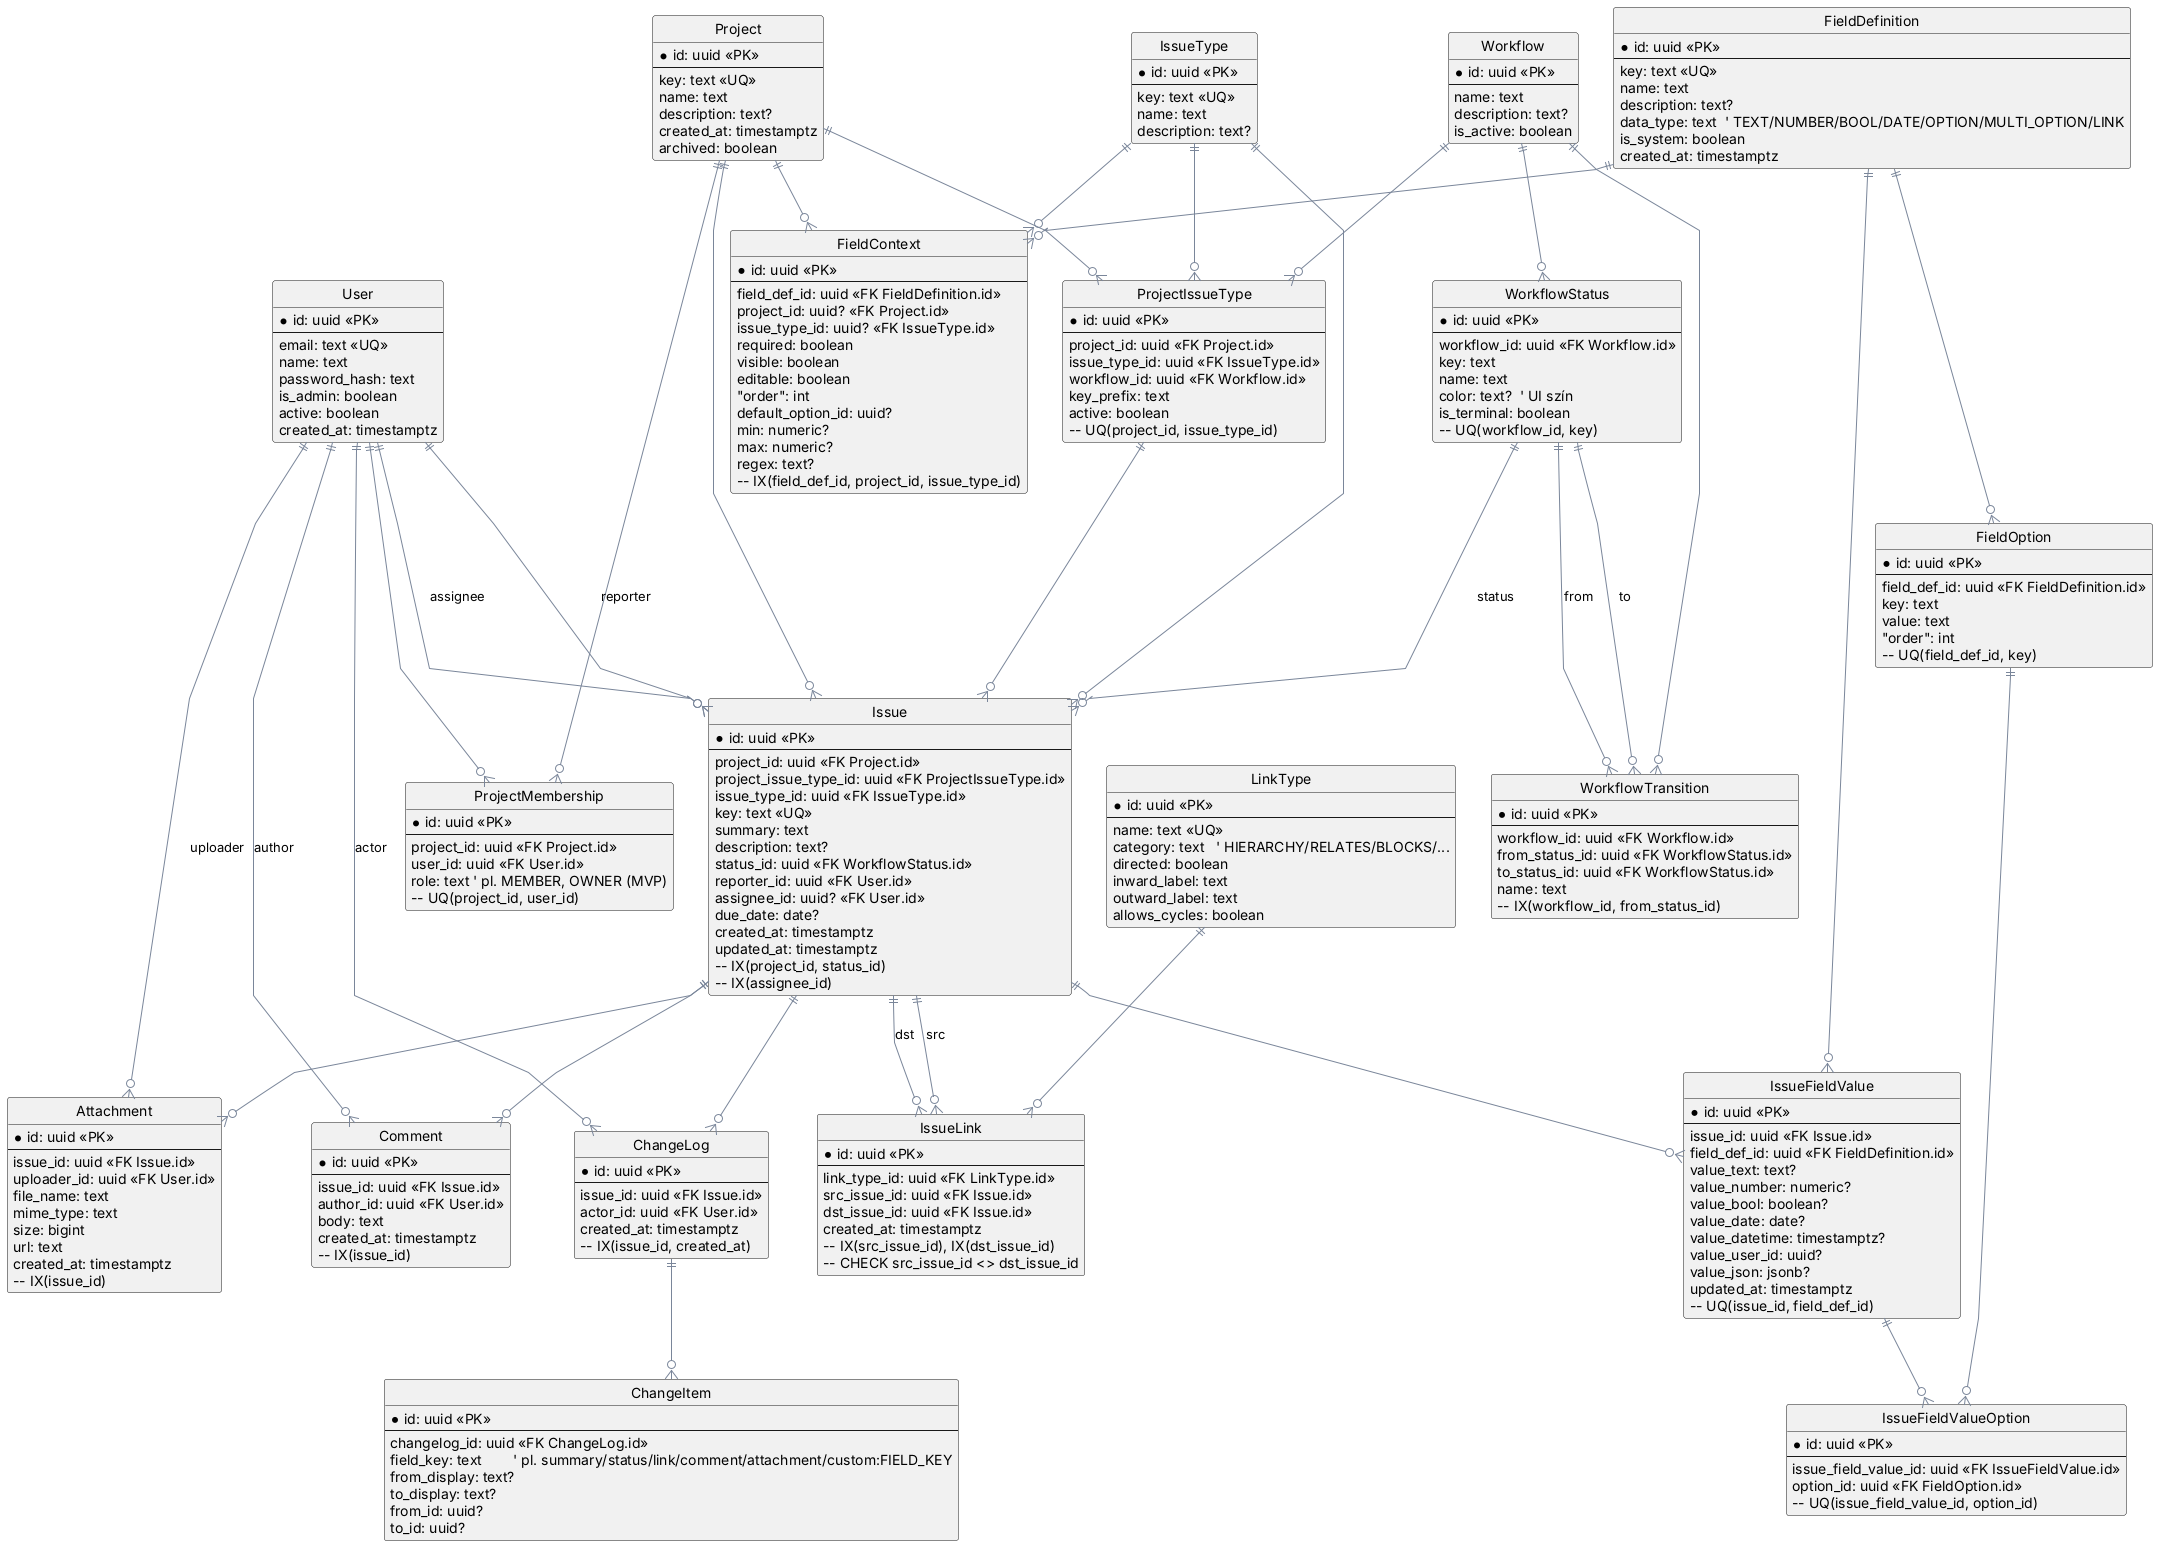 @startuml
' ===== Visual settings
hide circle
skinparam defaultFontName "Inter"
skinparam linetype polyline
skinparam RectangleBorderColor #7a869a
skinparam ArrowColor #7a869a

' ===== Tables

entity "User" as User {
  * id: uuid <<PK>>
  --
  email: text <<UQ>>
  name: text
  password_hash: text
  is_admin: boolean
  active: boolean
  created_at: timestamptz
}

entity Project {
  * id: uuid <<PK>>
  --
  key: text <<UQ>>
  name: text
  description: text?
  created_at: timestamptz
  archived: boolean
}

entity ProjectMembership {
  * id: uuid <<PK>>
  --
  project_id: uuid <<FK Project.id>>
  user_id: uuid <<FK User.id>>
  role: text ' pl. MEMBER, OWNER (MVP)
  -- UQ(project_id, user_id)
}

entity IssueType {
  * id: uuid <<PK>>
  --
  key: text <<UQ>>
  name: text
  description: text?
}

entity Workflow {
  * id: uuid <<PK>>
  --
  name: text
  description: text?
  is_active: boolean
}

entity WorkflowStatus {
  * id: uuid <<PK>>
  --
  workflow_id: uuid <<FK Workflow.id>>
  key: text
  name: text
  color: text?  ' UI szín
  is_terminal: boolean
  -- UQ(workflow_id, key)
}

entity WorkflowTransition {
  * id: uuid <<PK>>
  --
  workflow_id: uuid <<FK Workflow.id>>
  from_status_id: uuid <<FK WorkflowStatus.id>>
  to_status_id: uuid <<FK WorkflowStatus.id>>
  name: text
  -- IX(workflow_id, from_status_id)
}

entity ProjectIssueType {
  * id: uuid <<PK>>
  --
  project_id: uuid <<FK Project.id>>
  issue_type_id: uuid <<FK IssueType.id>>
  workflow_id: uuid <<FK Workflow.id>>
  key_prefix: text
  active: boolean
  -- UQ(project_id, issue_type_id)
}

entity Issue {
  * id: uuid <<PK>>
  --
  project_id: uuid <<FK Project.id>>
  project_issue_type_id: uuid <<FK ProjectIssueType.id>>
  issue_type_id: uuid <<FK IssueType.id>>
  key: text <<UQ>>
  summary: text
  description: text?
  status_id: uuid <<FK WorkflowStatus.id>>
  reporter_id: uuid <<FK User.id>>
  assignee_id: uuid? <<FK User.id>>
  due_date: date?
  created_at: timestamptz
  updated_at: timestamptz
  -- IX(project_id, status_id)
  -- IX(assignee_id)
}

entity LinkType {
  * id: uuid <<PK>>
  --
  name: text <<UQ>>
  category: text   ' HIERARCHY/RELATES/BLOCKS/...
  directed: boolean
  inward_label: text
  outward_label: text
  allows_cycles: boolean
}

entity IssueLink {
  * id: uuid <<PK>>
  --
  link_type_id: uuid <<FK LinkType.id>>
  src_issue_id: uuid <<FK Issue.id>>
  dst_issue_id: uuid <<FK Issue.id>>
  created_at: timestamptz
  -- IX(src_issue_id), IX(dst_issue_id)
  -- CHECK src_issue_id <> dst_issue_id
}

entity Comment {
  * id: uuid <<PK>>
  --
  issue_id: uuid <<FK Issue.id>>
  author_id: uuid <<FK User.id>>
  body: text
  created_at: timestamptz
  -- IX(issue_id)
}

entity Attachment {
  * id: uuid <<PK>>
  --
  issue_id: uuid <<FK Issue.id>>
  uploader_id: uuid <<FK User.id>>
  file_name: text
  mime_type: text
  size: bigint
  url: text
  created_at: timestamptz
  -- IX(issue_id)
}

entity ChangeLog {
  * id: uuid <<PK>>
  --
  issue_id: uuid <<FK Issue.id>>
  actor_id: uuid <<FK User.id>>
  created_at: timestamptz
  -- IX(issue_id, created_at)
}

entity ChangeItem {
  * id: uuid <<PK>>
  --
  changelog_id: uuid <<FK ChangeLog.id>>
  field_key: text        ' pl. summary/status/link/comment/attachment/custom:FIELD_KEY
  from_display: text?
  to_display: text?
  from_id: uuid?
  to_id: uuid?
}

entity FieldDefinition {
  * id: uuid <<PK>>
  --
  key: text <<UQ>>
  name: text
  description: text?
  data_type: text  ' TEXT/NUMBER/BOOL/DATE/OPTION/MULTI_OPTION/LINK
  is_system: boolean
  created_at: timestamptz
}

entity FieldOption {
  * id: uuid <<PK>>
  --
  field_def_id: uuid <<FK FieldDefinition.id>>
  key: text
  value: text
  "order": int
  -- UQ(field_def_id, key)
}

entity FieldContext {
  * id: uuid <<PK>>
  --
  field_def_id: uuid <<FK FieldDefinition.id>>
  project_id: uuid? <<FK Project.id>>
  issue_type_id: uuid? <<FK IssueType.id>>
  required: boolean
  visible: boolean
  editable: boolean
  "order": int
  default_option_id: uuid?
  min: numeric?
  max: numeric?
  regex: text?
  -- IX(field_def_id, project_id, issue_type_id)
}

entity IssueFieldValue {
  * id: uuid <<PK>>
  --
  issue_id: uuid <<FK Issue.id>>
  field_def_id: uuid <<FK FieldDefinition.id>>
  value_text: text?
  value_number: numeric?
  value_bool: boolean?
  value_date: date?
  value_datetime: timestamptz?
  value_user_id: uuid?
  value_json: jsonb?
  updated_at: timestamptz
  -- UQ(issue_id, field_def_id)
}

entity IssueFieldValueOption {
  * id: uuid <<PK>>
  --
  issue_field_value_id: uuid <<FK IssueFieldValue.id>>
  option_id: uuid <<FK FieldOption.id>>
  -- UQ(issue_field_value_id, option_id)
}

' ===== Relationships (crow’s foot)

' Users & Projects
User ||--o{ ProjectMembership
Project ||--o{ ProjectMembership

' Projects & IssueTypes/Workflows
Project ||--o{ ProjectIssueType
IssueType ||--o{ ProjectIssueType
Workflow ||--o{ ProjectIssueType

' Workflow structure
Workflow ||--o{ WorkflowStatus
Workflow ||--o{ WorkflowTransition
WorkflowStatus ||--o{ WorkflowTransition : from
WorkflowStatus ||--o{ WorkflowTransition : to

' Issues core
Project ||--o{ Issue
IssueType ||--o{ Issue
ProjectIssueType ||--o{ Issue
WorkflowStatus ||--o{ Issue : status
User ||--o{ Issue : reporter
User ||--o{ Issue : assignee

' Links
LinkType ||--o{ IssueLink
Issue ||--o{ IssueLink : src
Issue ||--o{ IssueLink : dst

' Collaboration
Issue ||--o{ Comment
User ||--o{ Comment : author
Issue ||--o{ Attachment
User ||--o{ Attachment : uploader

' Audit (CI)
Issue ||--o{ ChangeLog
User ||--o{ ChangeLog : actor
ChangeLog ||--o{ ChangeItem

' Fields (EAV + Context)
FieldDefinition ||--o{ FieldOption
FieldDefinition ||--o{ FieldContext
Project ||--o{ FieldContext
IssueType ||--o{ FieldContext

FieldDefinition ||--o{ IssueFieldValue
Issue ||--o{ IssueFieldValue
IssueFieldValue ||--o{ IssueFieldValueOption
FieldOption ||--o{ IssueFieldValueOption
@enduml